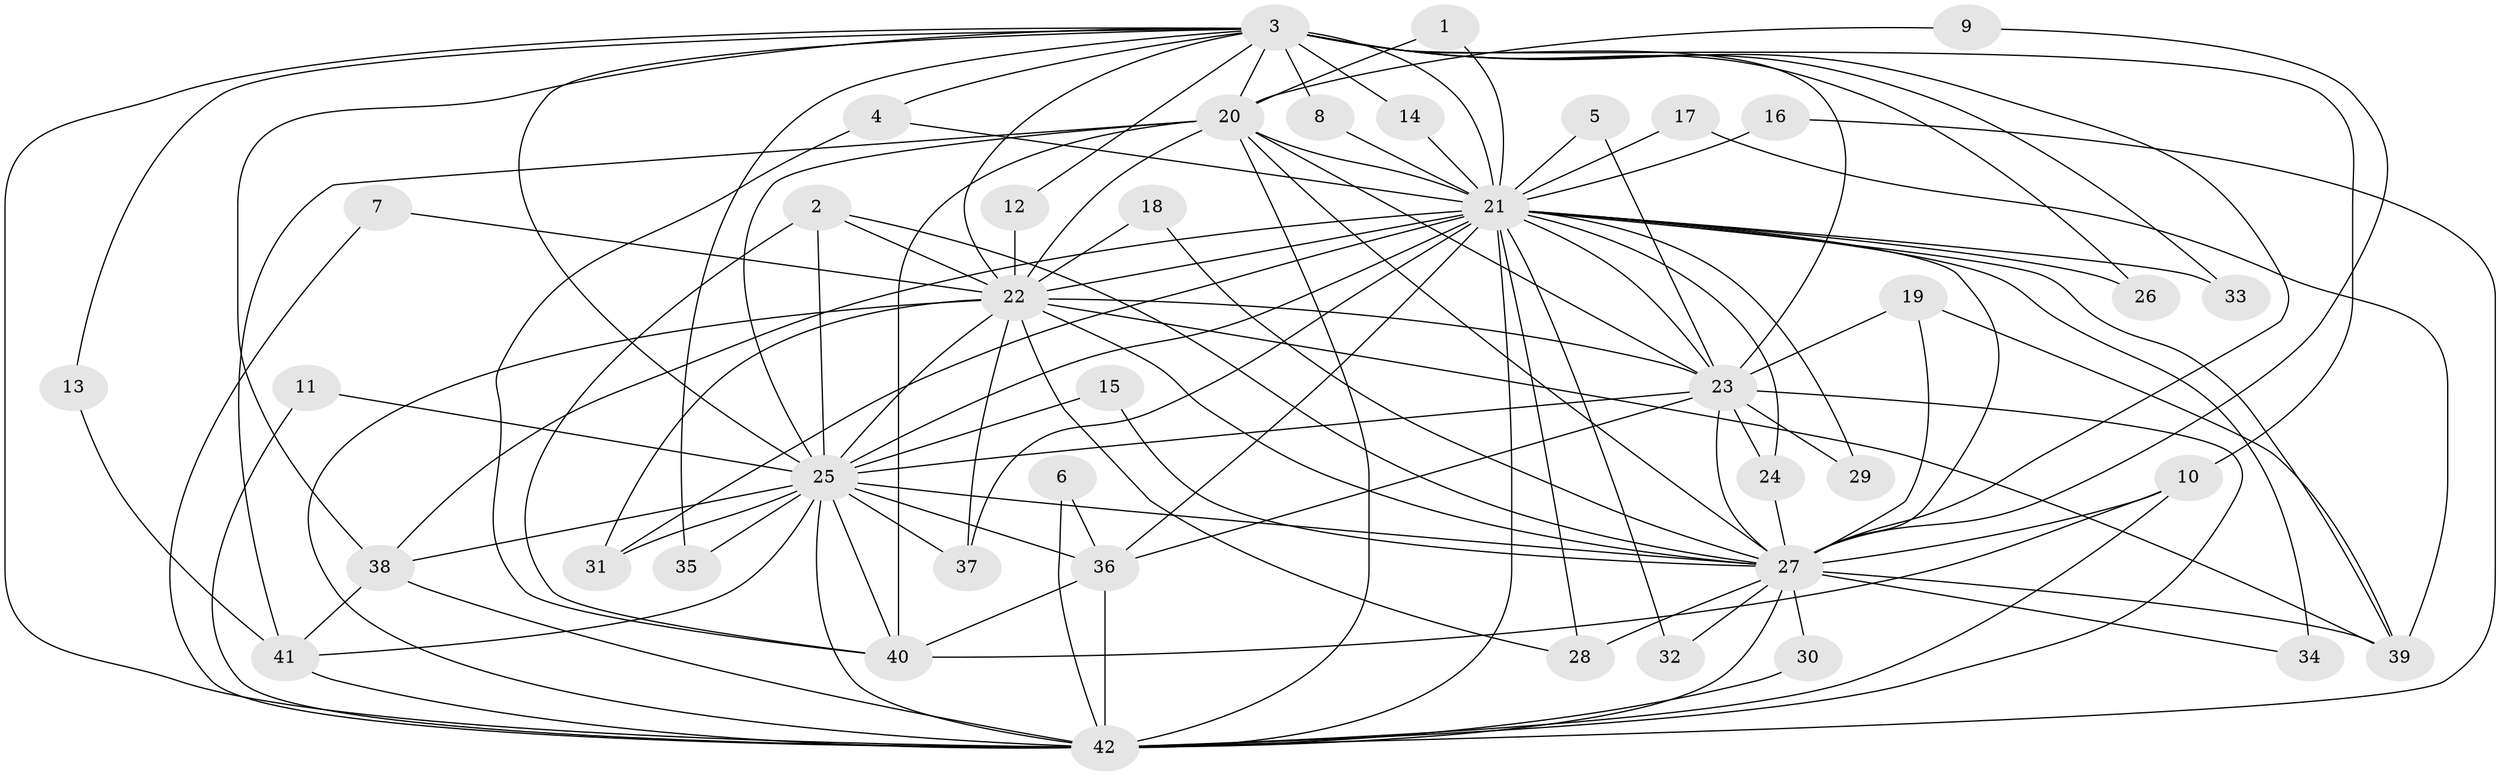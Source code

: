 // original degree distribution, {19: 0.012048192771084338, 13: 0.012048192771084338, 18: 0.012048192771084338, 26: 0.012048192771084338, 15: 0.012048192771084338, 17: 0.012048192771084338, 20: 0.012048192771084338, 23: 0.012048192771084338, 21: 0.024096385542168676, 4: 0.04819277108433735, 3: 0.24096385542168675, 2: 0.5301204819277109, 5: 0.060240963855421686}
// Generated by graph-tools (version 1.1) at 2025/25/03/09/25 03:25:47]
// undirected, 42 vertices, 114 edges
graph export_dot {
graph [start="1"]
  node [color=gray90,style=filled];
  1;
  2;
  3;
  4;
  5;
  6;
  7;
  8;
  9;
  10;
  11;
  12;
  13;
  14;
  15;
  16;
  17;
  18;
  19;
  20;
  21;
  22;
  23;
  24;
  25;
  26;
  27;
  28;
  29;
  30;
  31;
  32;
  33;
  34;
  35;
  36;
  37;
  38;
  39;
  40;
  41;
  42;
  1 -- 20 [weight=1.0];
  1 -- 21 [weight=1.0];
  2 -- 22 [weight=1.0];
  2 -- 25 [weight=1.0];
  2 -- 27 [weight=1.0];
  2 -- 40 [weight=1.0];
  3 -- 4 [weight=1.0];
  3 -- 8 [weight=1.0];
  3 -- 10 [weight=1.0];
  3 -- 12 [weight=1.0];
  3 -- 13 [weight=1.0];
  3 -- 14 [weight=1.0];
  3 -- 20 [weight=2.0];
  3 -- 21 [weight=5.0];
  3 -- 22 [weight=2.0];
  3 -- 23 [weight=2.0];
  3 -- 25 [weight=3.0];
  3 -- 26 [weight=1.0];
  3 -- 27 [weight=3.0];
  3 -- 33 [weight=1.0];
  3 -- 35 [weight=1.0];
  3 -- 38 [weight=1.0];
  3 -- 42 [weight=3.0];
  4 -- 21 [weight=1.0];
  4 -- 40 [weight=1.0];
  5 -- 21 [weight=1.0];
  5 -- 23 [weight=1.0];
  6 -- 36 [weight=1.0];
  6 -- 42 [weight=1.0];
  7 -- 22 [weight=1.0];
  7 -- 42 [weight=1.0];
  8 -- 21 [weight=1.0];
  9 -- 20 [weight=1.0];
  9 -- 27 [weight=1.0];
  10 -- 27 [weight=1.0];
  10 -- 40 [weight=1.0];
  10 -- 42 [weight=1.0];
  11 -- 25 [weight=1.0];
  11 -- 42 [weight=1.0];
  12 -- 22 [weight=1.0];
  13 -- 41 [weight=1.0];
  14 -- 21 [weight=1.0];
  15 -- 25 [weight=1.0];
  15 -- 27 [weight=1.0];
  16 -- 21 [weight=1.0];
  16 -- 42 [weight=1.0];
  17 -- 21 [weight=1.0];
  17 -- 39 [weight=1.0];
  18 -- 22 [weight=1.0];
  18 -- 27 [weight=1.0];
  19 -- 23 [weight=1.0];
  19 -- 27 [weight=1.0];
  19 -- 39 [weight=1.0];
  20 -- 21 [weight=4.0];
  20 -- 22 [weight=1.0];
  20 -- 23 [weight=2.0];
  20 -- 25 [weight=1.0];
  20 -- 27 [weight=1.0];
  20 -- 40 [weight=2.0];
  20 -- 41 [weight=1.0];
  20 -- 42 [weight=2.0];
  21 -- 22 [weight=4.0];
  21 -- 23 [weight=2.0];
  21 -- 24 [weight=1.0];
  21 -- 25 [weight=3.0];
  21 -- 26 [weight=1.0];
  21 -- 27 [weight=3.0];
  21 -- 28 [weight=1.0];
  21 -- 29 [weight=2.0];
  21 -- 31 [weight=1.0];
  21 -- 32 [weight=1.0];
  21 -- 33 [weight=1.0];
  21 -- 34 [weight=1.0];
  21 -- 36 [weight=1.0];
  21 -- 37 [weight=1.0];
  21 -- 38 [weight=2.0];
  21 -- 39 [weight=3.0];
  21 -- 42 [weight=2.0];
  22 -- 23 [weight=2.0];
  22 -- 25 [weight=1.0];
  22 -- 27 [weight=1.0];
  22 -- 28 [weight=1.0];
  22 -- 31 [weight=1.0];
  22 -- 37 [weight=1.0];
  22 -- 39 [weight=2.0];
  22 -- 42 [weight=1.0];
  23 -- 24 [weight=1.0];
  23 -- 25 [weight=1.0];
  23 -- 27 [weight=1.0];
  23 -- 29 [weight=1.0];
  23 -- 36 [weight=1.0];
  23 -- 42 [weight=1.0];
  24 -- 27 [weight=1.0];
  25 -- 27 [weight=1.0];
  25 -- 31 [weight=1.0];
  25 -- 35 [weight=1.0];
  25 -- 36 [weight=1.0];
  25 -- 37 [weight=1.0];
  25 -- 38 [weight=1.0];
  25 -- 40 [weight=1.0];
  25 -- 41 [weight=1.0];
  25 -- 42 [weight=1.0];
  27 -- 28 [weight=1.0];
  27 -- 30 [weight=1.0];
  27 -- 32 [weight=1.0];
  27 -- 34 [weight=1.0];
  27 -- 39 [weight=1.0];
  27 -- 42 [weight=2.0];
  30 -- 42 [weight=1.0];
  36 -- 40 [weight=1.0];
  36 -- 42 [weight=1.0];
  38 -- 41 [weight=1.0];
  38 -- 42 [weight=1.0];
  41 -- 42 [weight=1.0];
}
